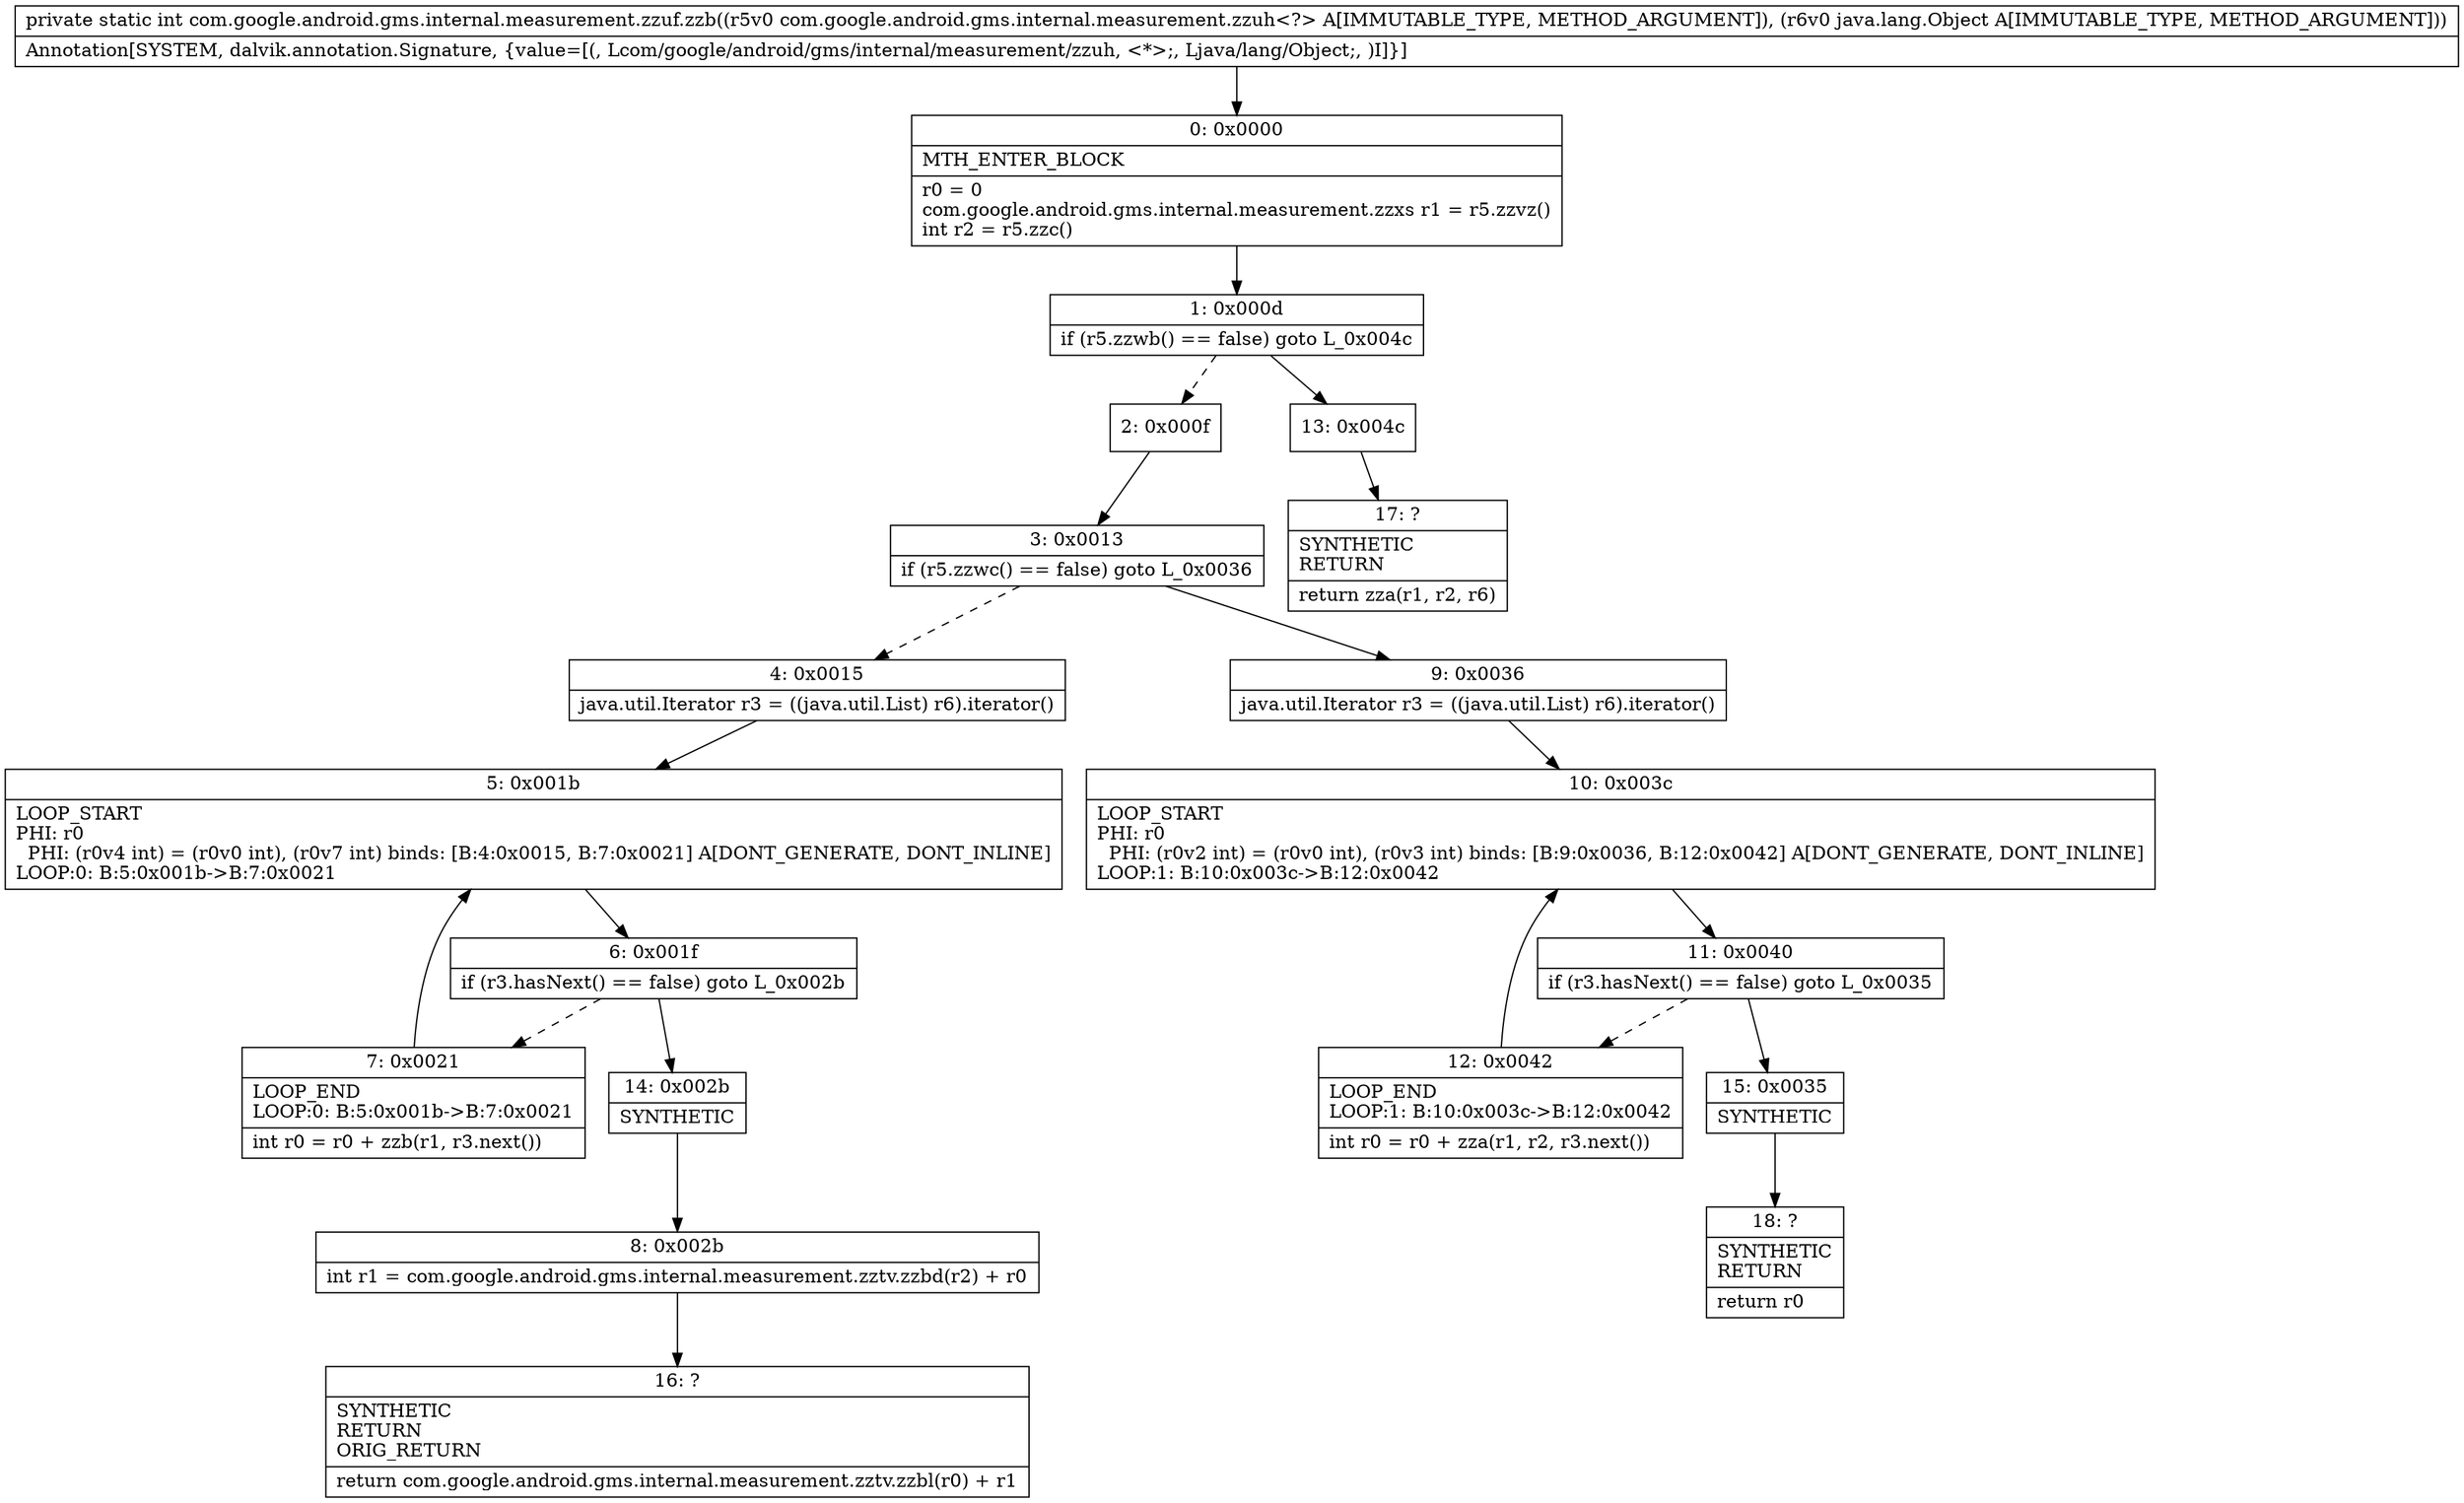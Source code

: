 digraph "CFG forcom.google.android.gms.internal.measurement.zzuf.zzb(Lcom\/google\/android\/gms\/internal\/measurement\/zzuh;Ljava\/lang\/Object;)I" {
Node_0 [shape=record,label="{0\:\ 0x0000|MTH_ENTER_BLOCK\l|r0 = 0\lcom.google.android.gms.internal.measurement.zzxs r1 = r5.zzvz()\lint r2 = r5.zzc()\l}"];
Node_1 [shape=record,label="{1\:\ 0x000d|if (r5.zzwb() == false) goto L_0x004c\l}"];
Node_2 [shape=record,label="{2\:\ 0x000f}"];
Node_3 [shape=record,label="{3\:\ 0x0013|if (r5.zzwc() == false) goto L_0x0036\l}"];
Node_4 [shape=record,label="{4\:\ 0x0015|java.util.Iterator r3 = ((java.util.List) r6).iterator()\l}"];
Node_5 [shape=record,label="{5\:\ 0x001b|LOOP_START\lPHI: r0 \l  PHI: (r0v4 int) = (r0v0 int), (r0v7 int) binds: [B:4:0x0015, B:7:0x0021] A[DONT_GENERATE, DONT_INLINE]\lLOOP:0: B:5:0x001b\-\>B:7:0x0021\l}"];
Node_6 [shape=record,label="{6\:\ 0x001f|if (r3.hasNext() == false) goto L_0x002b\l}"];
Node_7 [shape=record,label="{7\:\ 0x0021|LOOP_END\lLOOP:0: B:5:0x001b\-\>B:7:0x0021\l|int r0 = r0 + zzb(r1, r3.next())\l}"];
Node_8 [shape=record,label="{8\:\ 0x002b|int r1 = com.google.android.gms.internal.measurement.zztv.zzbd(r2) + r0\l}"];
Node_9 [shape=record,label="{9\:\ 0x0036|java.util.Iterator r3 = ((java.util.List) r6).iterator()\l}"];
Node_10 [shape=record,label="{10\:\ 0x003c|LOOP_START\lPHI: r0 \l  PHI: (r0v2 int) = (r0v0 int), (r0v3 int) binds: [B:9:0x0036, B:12:0x0042] A[DONT_GENERATE, DONT_INLINE]\lLOOP:1: B:10:0x003c\-\>B:12:0x0042\l}"];
Node_11 [shape=record,label="{11\:\ 0x0040|if (r3.hasNext() == false) goto L_0x0035\l}"];
Node_12 [shape=record,label="{12\:\ 0x0042|LOOP_END\lLOOP:1: B:10:0x003c\-\>B:12:0x0042\l|int r0 = r0 + zza(r1, r2, r3.next())\l}"];
Node_13 [shape=record,label="{13\:\ 0x004c}"];
Node_14 [shape=record,label="{14\:\ 0x002b|SYNTHETIC\l}"];
Node_15 [shape=record,label="{15\:\ 0x0035|SYNTHETIC\l}"];
Node_16 [shape=record,label="{16\:\ ?|SYNTHETIC\lRETURN\lORIG_RETURN\l|return com.google.android.gms.internal.measurement.zztv.zzbl(r0) + r1\l}"];
Node_17 [shape=record,label="{17\:\ ?|SYNTHETIC\lRETURN\l|return zza(r1, r2, r6)\l}"];
Node_18 [shape=record,label="{18\:\ ?|SYNTHETIC\lRETURN\l|return r0\l}"];
MethodNode[shape=record,label="{private static int com.google.android.gms.internal.measurement.zzuf.zzb((r5v0 com.google.android.gms.internal.measurement.zzuh\<?\> A[IMMUTABLE_TYPE, METHOD_ARGUMENT]), (r6v0 java.lang.Object A[IMMUTABLE_TYPE, METHOD_ARGUMENT]))  | Annotation[SYSTEM, dalvik.annotation.Signature, \{value=[(, Lcom\/google\/android\/gms\/internal\/measurement\/zzuh, \<*\>;, Ljava\/lang\/Object;, )I]\}]\l}"];
MethodNode -> Node_0;
Node_0 -> Node_1;
Node_1 -> Node_2[style=dashed];
Node_1 -> Node_13;
Node_2 -> Node_3;
Node_3 -> Node_4[style=dashed];
Node_3 -> Node_9;
Node_4 -> Node_5;
Node_5 -> Node_6;
Node_6 -> Node_7[style=dashed];
Node_6 -> Node_14;
Node_7 -> Node_5;
Node_8 -> Node_16;
Node_9 -> Node_10;
Node_10 -> Node_11;
Node_11 -> Node_12[style=dashed];
Node_11 -> Node_15;
Node_12 -> Node_10;
Node_13 -> Node_17;
Node_14 -> Node_8;
Node_15 -> Node_18;
}

